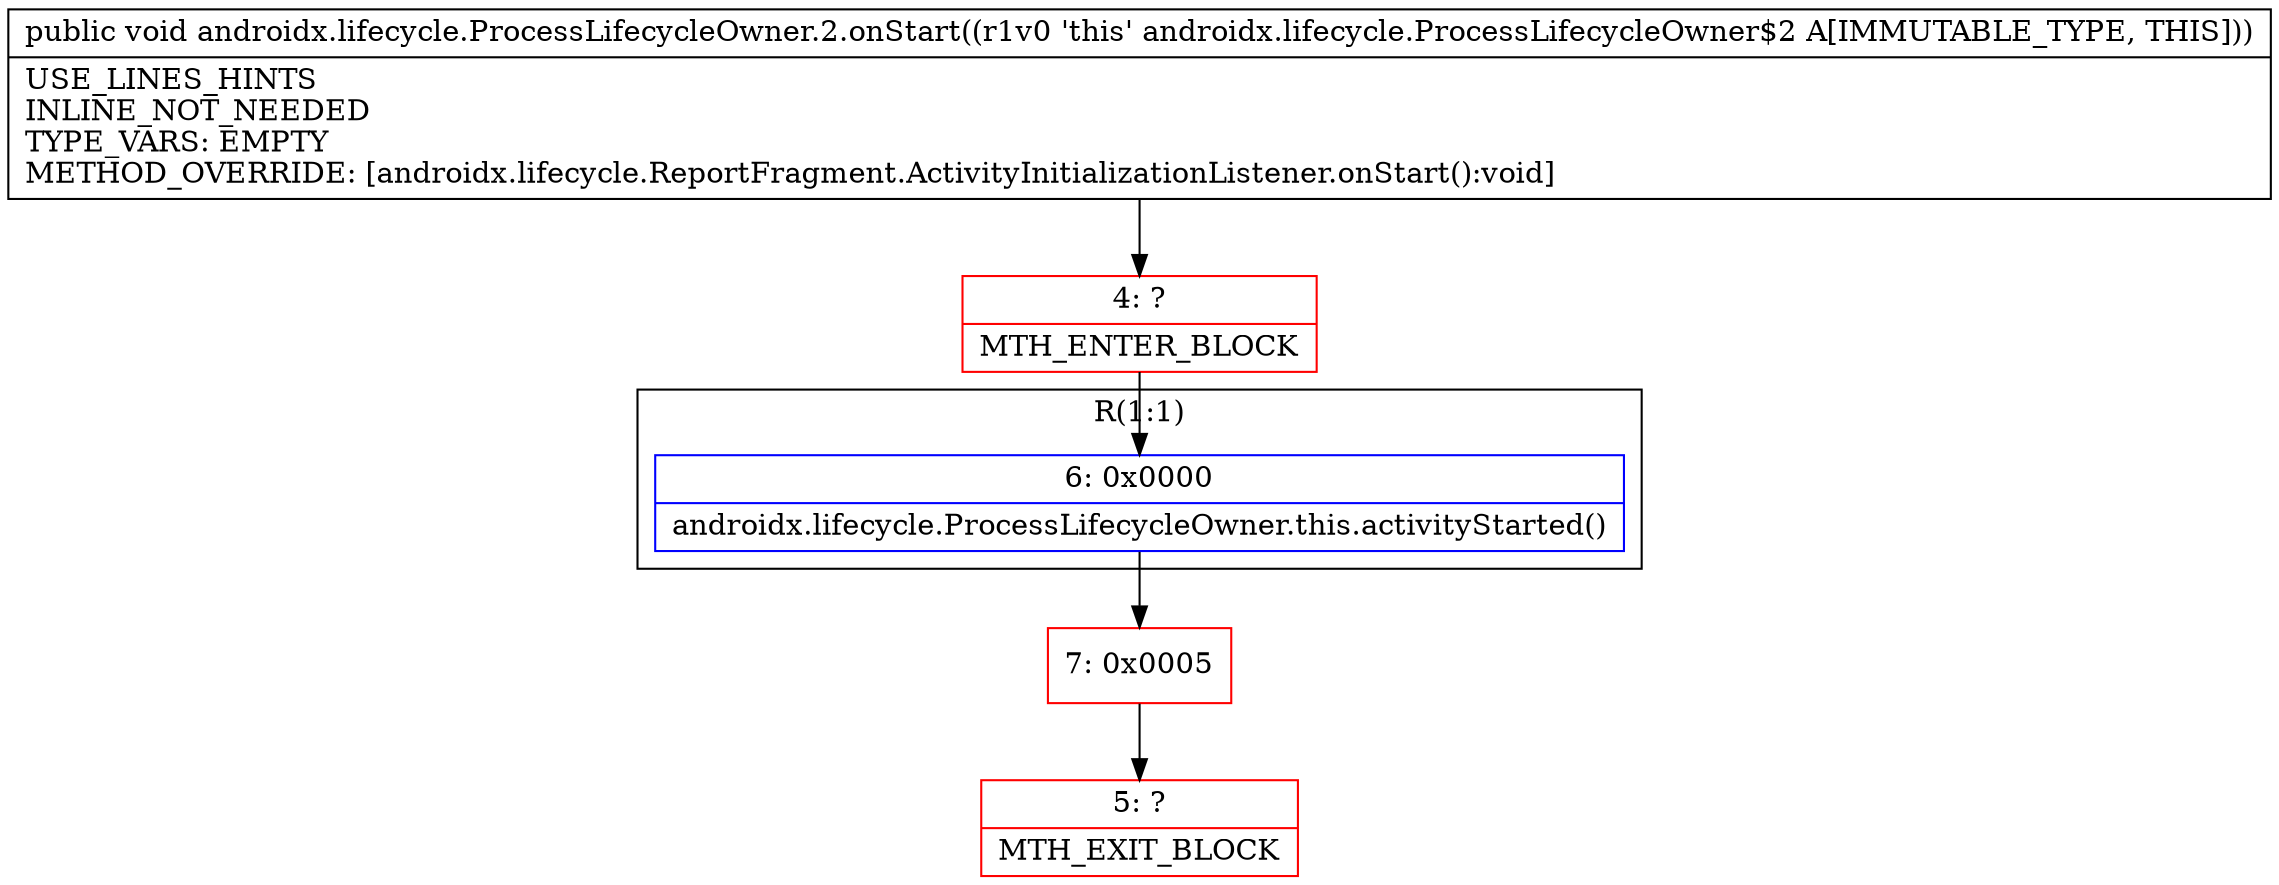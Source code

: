 digraph "CFG forandroidx.lifecycle.ProcessLifecycleOwner.2.onStart()V" {
subgraph cluster_Region_983257340 {
label = "R(1:1)";
node [shape=record,color=blue];
Node_6 [shape=record,label="{6\:\ 0x0000|androidx.lifecycle.ProcessLifecycleOwner.this.activityStarted()\l}"];
}
Node_4 [shape=record,color=red,label="{4\:\ ?|MTH_ENTER_BLOCK\l}"];
Node_7 [shape=record,color=red,label="{7\:\ 0x0005}"];
Node_5 [shape=record,color=red,label="{5\:\ ?|MTH_EXIT_BLOCK\l}"];
MethodNode[shape=record,label="{public void androidx.lifecycle.ProcessLifecycleOwner.2.onStart((r1v0 'this' androidx.lifecycle.ProcessLifecycleOwner$2 A[IMMUTABLE_TYPE, THIS]))  | USE_LINES_HINTS\lINLINE_NOT_NEEDED\lTYPE_VARS: EMPTY\lMETHOD_OVERRIDE: [androidx.lifecycle.ReportFragment.ActivityInitializationListener.onStart():void]\l}"];
MethodNode -> Node_4;Node_6 -> Node_7;
Node_4 -> Node_6;
Node_7 -> Node_5;
}

